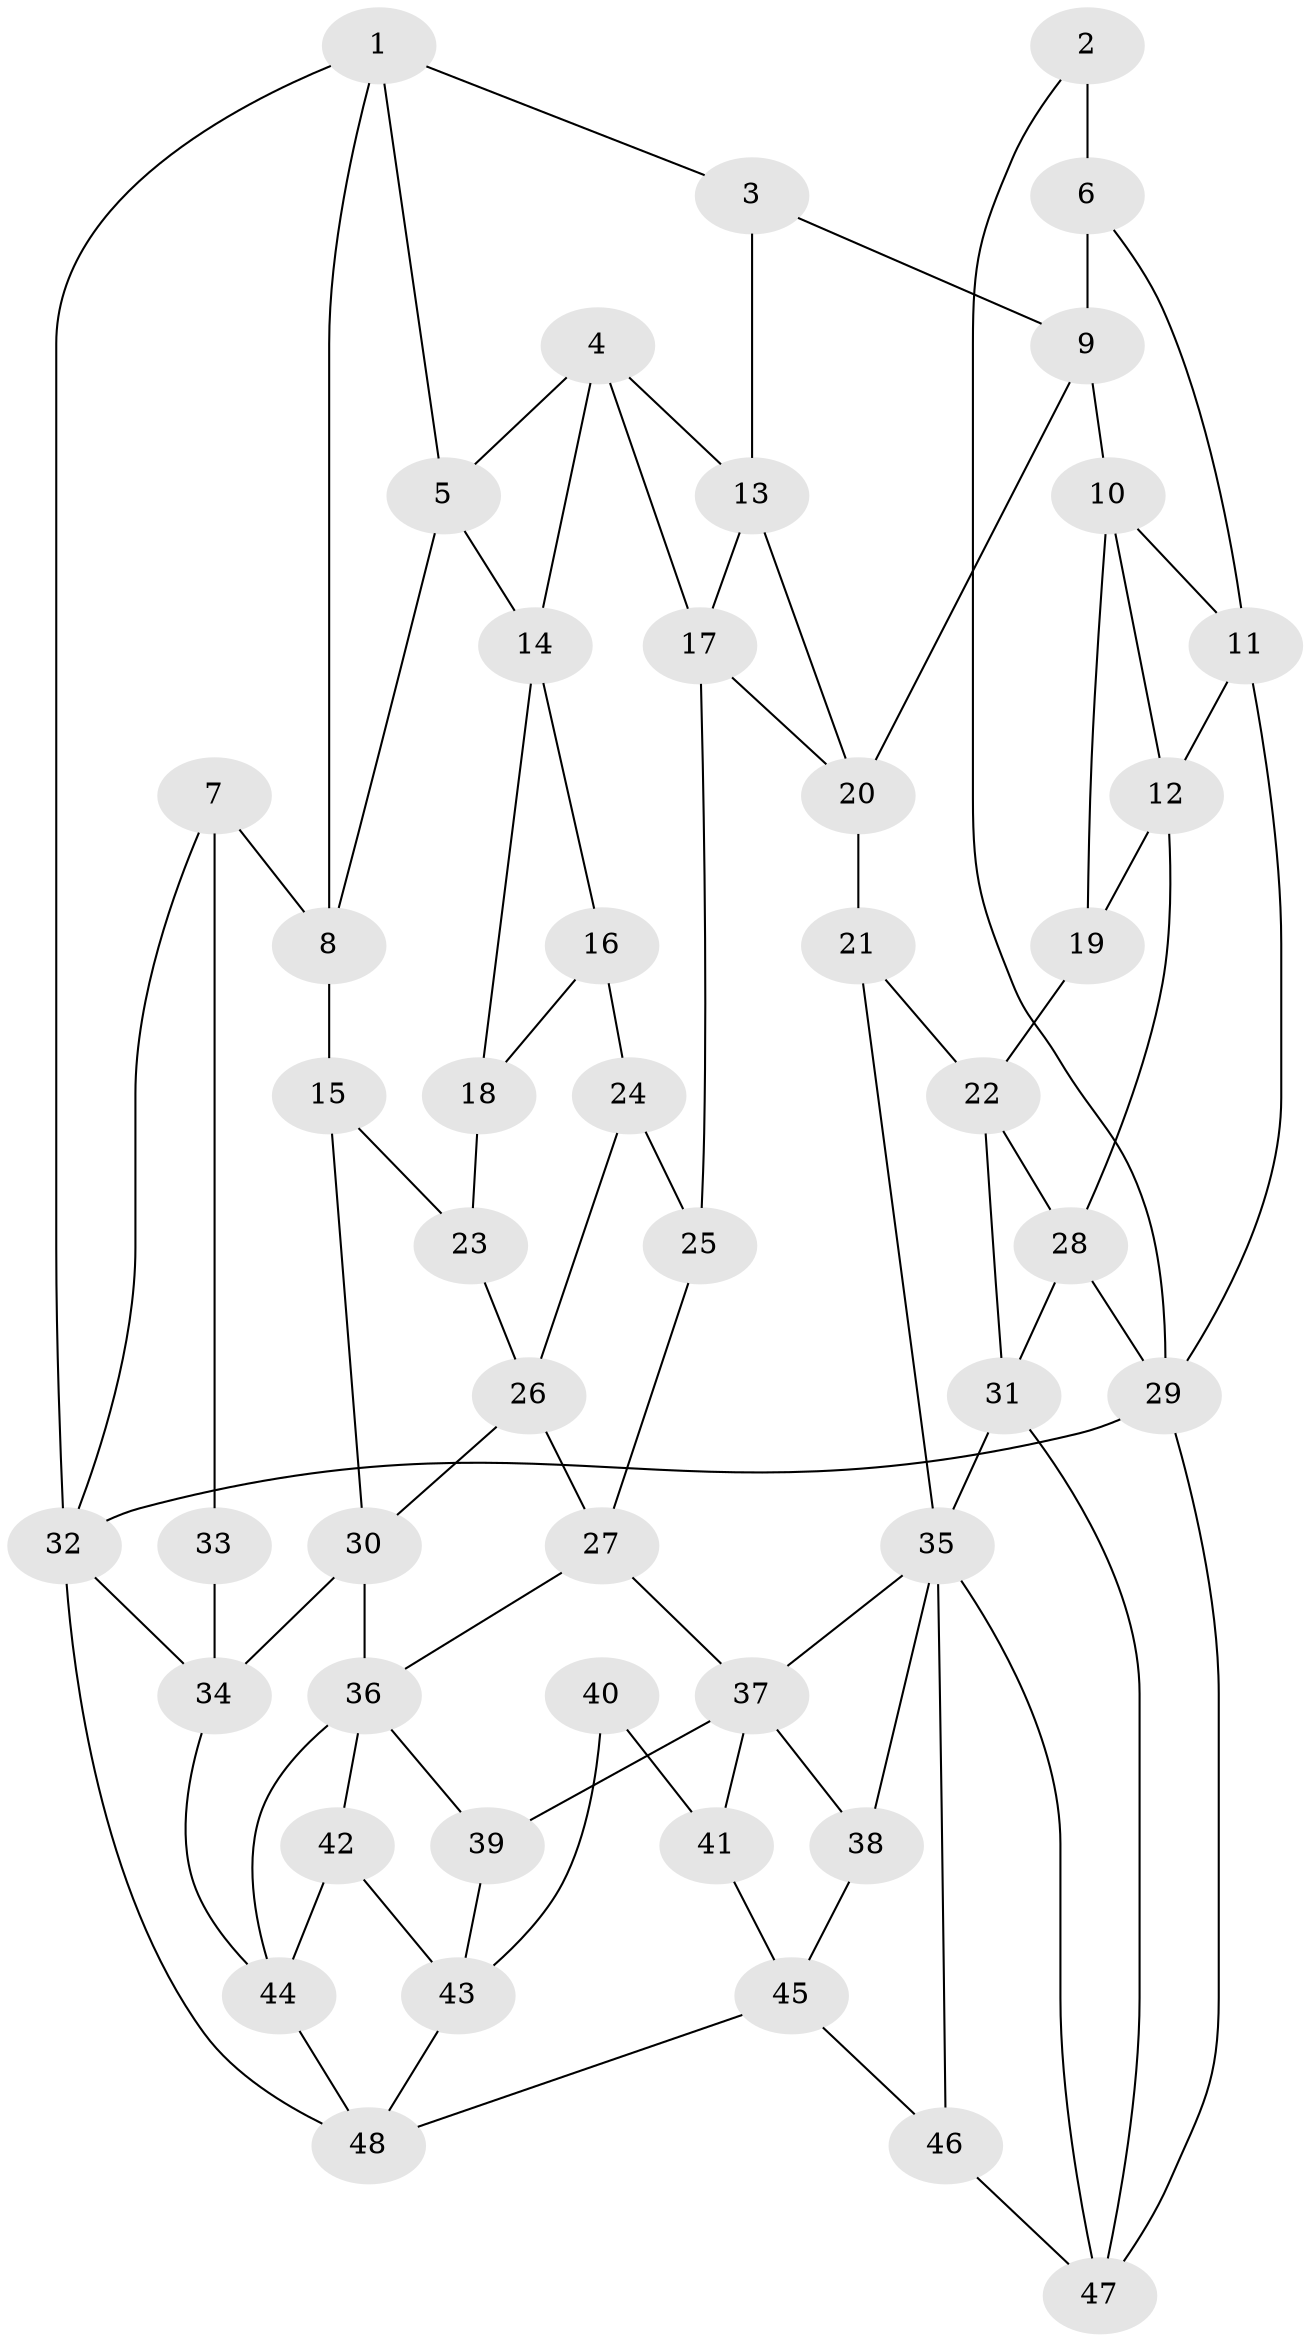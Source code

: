 // original degree distribution, {3: 0.020833333333333332, 4: 0.25, 5: 0.5, 6: 0.22916666666666666}
// Generated by graph-tools (version 1.1) at 2025/27/03/09/25 03:27:09]
// undirected, 48 vertices, 88 edges
graph export_dot {
graph [start="1"]
  node [color=gray90,style=filled];
  1;
  2;
  3;
  4;
  5;
  6;
  7;
  8;
  9;
  10;
  11;
  12;
  13;
  14;
  15;
  16;
  17;
  18;
  19;
  20;
  21;
  22;
  23;
  24;
  25;
  26;
  27;
  28;
  29;
  30;
  31;
  32;
  33;
  34;
  35;
  36;
  37;
  38;
  39;
  40;
  41;
  42;
  43;
  44;
  45;
  46;
  47;
  48;
  1 -- 3 [weight=1.0];
  1 -- 5 [weight=1.0];
  1 -- 8 [weight=1.0];
  1 -- 32 [weight=1.0];
  2 -- 6 [weight=2.0];
  2 -- 29 [weight=1.0];
  3 -- 9 [weight=1.0];
  3 -- 13 [weight=1.0];
  4 -- 5 [weight=1.0];
  4 -- 13 [weight=1.0];
  4 -- 14 [weight=1.0];
  4 -- 17 [weight=1.0];
  5 -- 8 [weight=1.0];
  5 -- 14 [weight=1.0];
  6 -- 9 [weight=1.0];
  6 -- 11 [weight=1.0];
  7 -- 8 [weight=1.0];
  7 -- 32 [weight=1.0];
  7 -- 33 [weight=1.0];
  8 -- 15 [weight=1.0];
  9 -- 10 [weight=1.0];
  9 -- 20 [weight=1.0];
  10 -- 11 [weight=1.0];
  10 -- 12 [weight=1.0];
  10 -- 19 [weight=1.0];
  11 -- 12 [weight=1.0];
  11 -- 29 [weight=1.0];
  12 -- 19 [weight=1.0];
  12 -- 28 [weight=1.0];
  13 -- 17 [weight=1.0];
  13 -- 20 [weight=1.0];
  14 -- 16 [weight=1.0];
  14 -- 18 [weight=1.0];
  15 -- 23 [weight=1.0];
  15 -- 30 [weight=1.0];
  16 -- 18 [weight=1.0];
  16 -- 24 [weight=1.0];
  17 -- 20 [weight=1.0];
  17 -- 25 [weight=1.0];
  18 -- 23 [weight=2.0];
  19 -- 22 [weight=1.0];
  20 -- 21 [weight=1.0];
  21 -- 22 [weight=1.0];
  21 -- 35 [weight=1.0];
  22 -- 28 [weight=1.0];
  22 -- 31 [weight=1.0];
  23 -- 26 [weight=1.0];
  24 -- 25 [weight=2.0];
  24 -- 26 [weight=1.0];
  25 -- 27 [weight=1.0];
  26 -- 27 [weight=1.0];
  26 -- 30 [weight=1.0];
  27 -- 36 [weight=1.0];
  27 -- 37 [weight=1.0];
  28 -- 29 [weight=1.0];
  28 -- 31 [weight=1.0];
  29 -- 32 [weight=2.0];
  29 -- 47 [weight=1.0];
  30 -- 34 [weight=1.0];
  30 -- 36 [weight=1.0];
  31 -- 35 [weight=1.0];
  31 -- 47 [weight=1.0];
  32 -- 34 [weight=1.0];
  32 -- 48 [weight=1.0];
  33 -- 34 [weight=2.0];
  34 -- 44 [weight=1.0];
  35 -- 37 [weight=1.0];
  35 -- 38 [weight=1.0];
  35 -- 46 [weight=1.0];
  35 -- 47 [weight=1.0];
  36 -- 39 [weight=1.0];
  36 -- 42 [weight=2.0];
  36 -- 44 [weight=1.0];
  37 -- 38 [weight=1.0];
  37 -- 39 [weight=2.0];
  37 -- 41 [weight=1.0];
  38 -- 45 [weight=1.0];
  39 -- 43 [weight=1.0];
  40 -- 41 [weight=2.0];
  40 -- 43 [weight=1.0];
  41 -- 45 [weight=1.0];
  42 -- 43 [weight=1.0];
  42 -- 44 [weight=1.0];
  43 -- 48 [weight=1.0];
  44 -- 48 [weight=1.0];
  45 -- 46 [weight=1.0];
  45 -- 48 [weight=1.0];
  46 -- 47 [weight=1.0];
}
